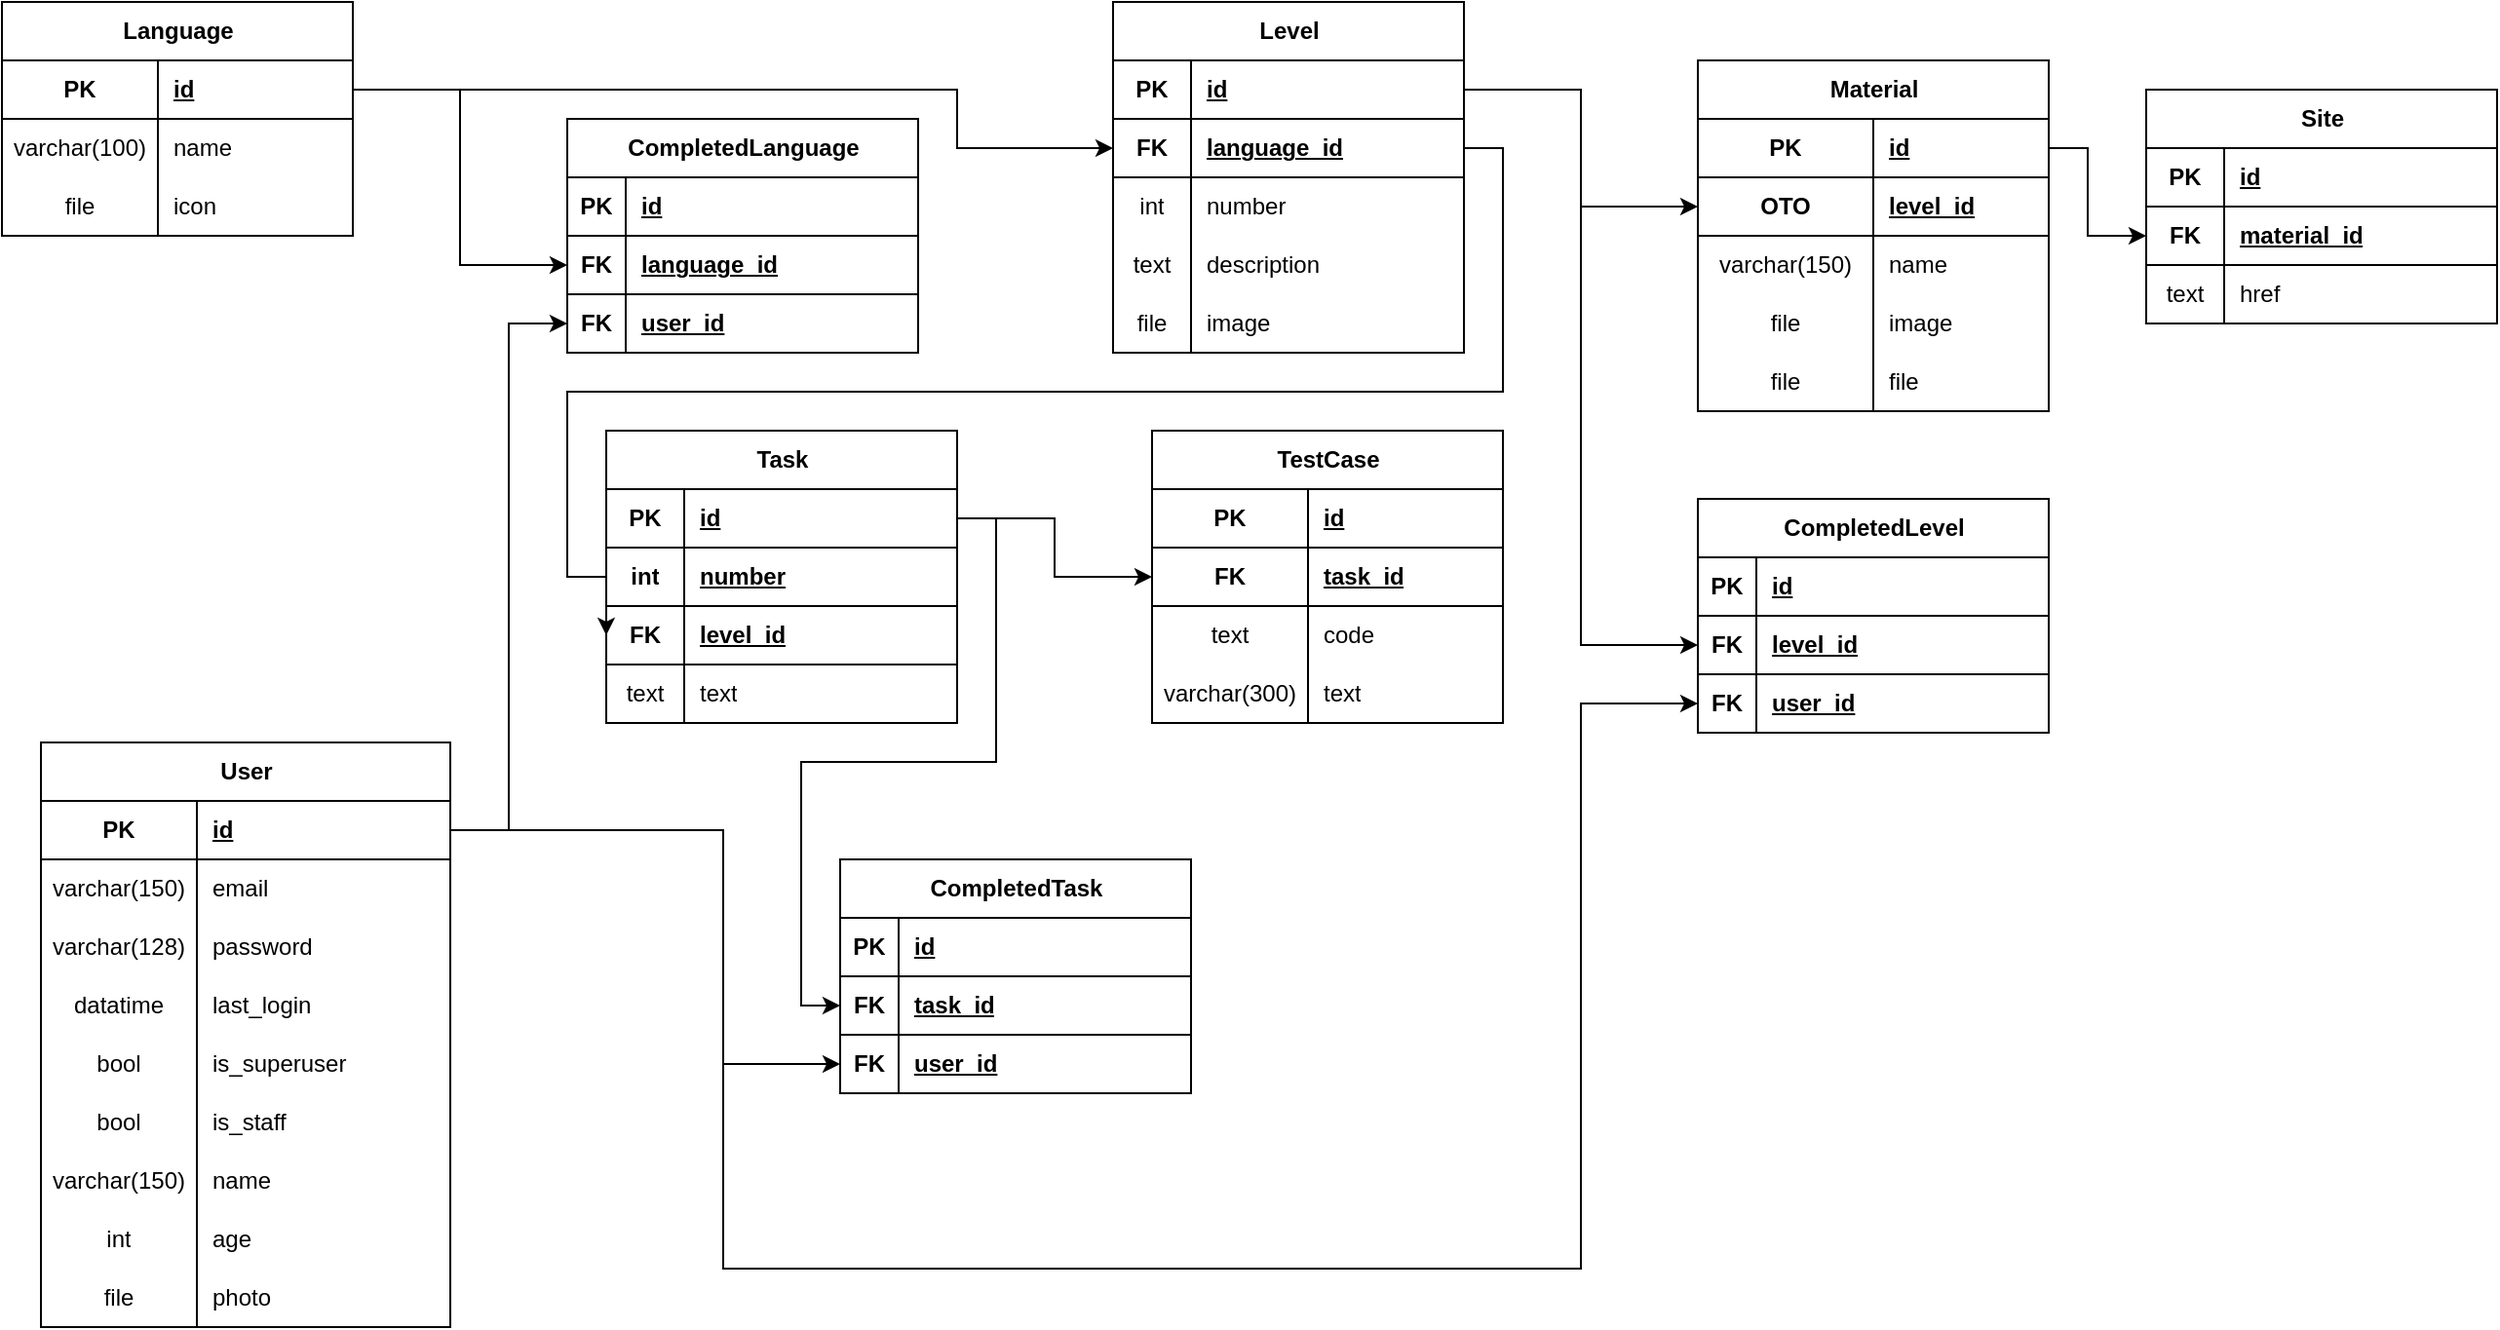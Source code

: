 <mxfile version="23.1.5" type="device">
  <diagram id="R2lEEEUBdFMjLlhIrx00" name="Page-1">
    <mxGraphModel dx="989" dy="577" grid="1" gridSize="10" guides="1" tooltips="1" connect="1" arrows="1" fold="1" page="1" pageScale="1" pageWidth="1400" pageHeight="850" math="0" shadow="0" extFonts="Permanent Marker^https://fonts.googleapis.com/css?family=Permanent+Marker">
      <root>
        <mxCell id="0" />
        <mxCell id="1" parent="0" />
        <mxCell id="qJaC2A-_Nqp2Lb7u_lou-1" value="User" style="shape=table;startSize=30;container=1;collapsible=1;childLayout=tableLayout;fixedRows=1;rowLines=0;fontStyle=1;align=center;resizeLast=1;html=1;" parent="1" vertex="1">
          <mxGeometry x="80" y="465" width="210" height="300" as="geometry" />
        </mxCell>
        <mxCell id="qJaC2A-_Nqp2Lb7u_lou-2" value="" style="shape=tableRow;horizontal=0;startSize=0;swimlaneHead=0;swimlaneBody=0;fillColor=none;collapsible=0;dropTarget=0;points=[[0,0.5],[1,0.5]];portConstraint=eastwest;top=0;left=0;right=0;bottom=1;" parent="qJaC2A-_Nqp2Lb7u_lou-1" vertex="1">
          <mxGeometry y="30" width="210" height="30" as="geometry" />
        </mxCell>
        <mxCell id="qJaC2A-_Nqp2Lb7u_lou-3" value="PK" style="shape=partialRectangle;connectable=0;fillColor=none;top=0;left=0;bottom=0;right=0;fontStyle=1;overflow=hidden;whiteSpace=wrap;html=1;" parent="qJaC2A-_Nqp2Lb7u_lou-2" vertex="1">
          <mxGeometry width="80" height="30" as="geometry">
            <mxRectangle width="80" height="30" as="alternateBounds" />
          </mxGeometry>
        </mxCell>
        <mxCell id="qJaC2A-_Nqp2Lb7u_lou-4" value="id" style="shape=partialRectangle;connectable=0;fillColor=none;top=0;left=0;bottom=0;right=0;align=left;spacingLeft=6;fontStyle=5;overflow=hidden;whiteSpace=wrap;html=1;" parent="qJaC2A-_Nqp2Lb7u_lou-2" vertex="1">
          <mxGeometry x="80" width="130" height="30" as="geometry">
            <mxRectangle width="130" height="30" as="alternateBounds" />
          </mxGeometry>
        </mxCell>
        <mxCell id="qJaC2A-_Nqp2Lb7u_lou-5" value="" style="shape=tableRow;horizontal=0;startSize=0;swimlaneHead=0;swimlaneBody=0;fillColor=none;collapsible=0;dropTarget=0;points=[[0,0.5],[1,0.5]];portConstraint=eastwest;top=0;left=0;right=0;bottom=0;" parent="qJaC2A-_Nqp2Lb7u_lou-1" vertex="1">
          <mxGeometry y="60" width="210" height="30" as="geometry" />
        </mxCell>
        <mxCell id="qJaC2A-_Nqp2Lb7u_lou-6" value="varchar(150)" style="shape=partialRectangle;connectable=0;fillColor=none;top=0;left=0;bottom=0;right=0;editable=1;overflow=hidden;whiteSpace=wrap;html=1;" parent="qJaC2A-_Nqp2Lb7u_lou-5" vertex="1">
          <mxGeometry width="80" height="30" as="geometry">
            <mxRectangle width="80" height="30" as="alternateBounds" />
          </mxGeometry>
        </mxCell>
        <mxCell id="qJaC2A-_Nqp2Lb7u_lou-7" value="email" style="shape=partialRectangle;connectable=0;fillColor=none;top=0;left=0;bottom=0;right=0;align=left;spacingLeft=6;overflow=hidden;whiteSpace=wrap;html=1;" parent="qJaC2A-_Nqp2Lb7u_lou-5" vertex="1">
          <mxGeometry x="80" width="130" height="30" as="geometry">
            <mxRectangle width="130" height="30" as="alternateBounds" />
          </mxGeometry>
        </mxCell>
        <mxCell id="qJaC2A-_Nqp2Lb7u_lou-8" value="" style="shape=tableRow;horizontal=0;startSize=0;swimlaneHead=0;swimlaneBody=0;fillColor=none;collapsible=0;dropTarget=0;points=[[0,0.5],[1,0.5]];portConstraint=eastwest;top=0;left=0;right=0;bottom=0;" parent="qJaC2A-_Nqp2Lb7u_lou-1" vertex="1">
          <mxGeometry y="90" width="210" height="30" as="geometry" />
        </mxCell>
        <mxCell id="qJaC2A-_Nqp2Lb7u_lou-9" value="varchar(128)" style="shape=partialRectangle;connectable=0;fillColor=none;top=0;left=0;bottom=0;right=0;editable=1;overflow=hidden;whiteSpace=wrap;html=1;" parent="qJaC2A-_Nqp2Lb7u_lou-8" vertex="1">
          <mxGeometry width="80" height="30" as="geometry">
            <mxRectangle width="80" height="30" as="alternateBounds" />
          </mxGeometry>
        </mxCell>
        <mxCell id="qJaC2A-_Nqp2Lb7u_lou-10" value="password" style="shape=partialRectangle;connectable=0;fillColor=none;top=0;left=0;bottom=0;right=0;align=left;spacingLeft=6;overflow=hidden;whiteSpace=wrap;html=1;" parent="qJaC2A-_Nqp2Lb7u_lou-8" vertex="1">
          <mxGeometry x="80" width="130" height="30" as="geometry">
            <mxRectangle width="130" height="30" as="alternateBounds" />
          </mxGeometry>
        </mxCell>
        <mxCell id="qJaC2A-_Nqp2Lb7u_lou-11" value="" style="shape=tableRow;horizontal=0;startSize=0;swimlaneHead=0;swimlaneBody=0;fillColor=none;collapsible=0;dropTarget=0;points=[[0,0.5],[1,0.5]];portConstraint=eastwest;top=0;left=0;right=0;bottom=0;" parent="qJaC2A-_Nqp2Lb7u_lou-1" vertex="1">
          <mxGeometry y="120" width="210" height="30" as="geometry" />
        </mxCell>
        <mxCell id="qJaC2A-_Nqp2Lb7u_lou-12" value="datatime" style="shape=partialRectangle;connectable=0;fillColor=none;top=0;left=0;bottom=0;right=0;editable=1;overflow=hidden;whiteSpace=wrap;html=1;" parent="qJaC2A-_Nqp2Lb7u_lou-11" vertex="1">
          <mxGeometry width="80" height="30" as="geometry">
            <mxRectangle width="80" height="30" as="alternateBounds" />
          </mxGeometry>
        </mxCell>
        <mxCell id="qJaC2A-_Nqp2Lb7u_lou-13" value="last_login" style="shape=partialRectangle;connectable=0;fillColor=none;top=0;left=0;bottom=0;right=0;align=left;spacingLeft=6;overflow=hidden;whiteSpace=wrap;html=1;" parent="qJaC2A-_Nqp2Lb7u_lou-11" vertex="1">
          <mxGeometry x="80" width="130" height="30" as="geometry">
            <mxRectangle width="130" height="30" as="alternateBounds" />
          </mxGeometry>
        </mxCell>
        <mxCell id="qJaC2A-_Nqp2Lb7u_lou-14" style="shape=tableRow;horizontal=0;startSize=0;swimlaneHead=0;swimlaneBody=0;fillColor=none;collapsible=0;dropTarget=0;points=[[0,0.5],[1,0.5]];portConstraint=eastwest;top=0;left=0;right=0;bottom=0;" parent="qJaC2A-_Nqp2Lb7u_lou-1" vertex="1">
          <mxGeometry y="150" width="210" height="30" as="geometry" />
        </mxCell>
        <mxCell id="qJaC2A-_Nqp2Lb7u_lou-15" value="bool" style="shape=partialRectangle;connectable=0;fillColor=none;top=0;left=0;bottom=0;right=0;editable=1;overflow=hidden;whiteSpace=wrap;html=1;" parent="qJaC2A-_Nqp2Lb7u_lou-14" vertex="1">
          <mxGeometry width="80" height="30" as="geometry">
            <mxRectangle width="80" height="30" as="alternateBounds" />
          </mxGeometry>
        </mxCell>
        <mxCell id="qJaC2A-_Nqp2Lb7u_lou-16" value="is_superuser" style="shape=partialRectangle;connectable=0;fillColor=none;top=0;left=0;bottom=0;right=0;align=left;spacingLeft=6;overflow=hidden;whiteSpace=wrap;html=1;" parent="qJaC2A-_Nqp2Lb7u_lou-14" vertex="1">
          <mxGeometry x="80" width="130" height="30" as="geometry">
            <mxRectangle width="130" height="30" as="alternateBounds" />
          </mxGeometry>
        </mxCell>
        <mxCell id="qJaC2A-_Nqp2Lb7u_lou-17" style="shape=tableRow;horizontal=0;startSize=0;swimlaneHead=0;swimlaneBody=0;fillColor=none;collapsible=0;dropTarget=0;points=[[0,0.5],[1,0.5]];portConstraint=eastwest;top=0;left=0;right=0;bottom=0;" parent="qJaC2A-_Nqp2Lb7u_lou-1" vertex="1">
          <mxGeometry y="180" width="210" height="30" as="geometry" />
        </mxCell>
        <mxCell id="qJaC2A-_Nqp2Lb7u_lou-18" value="bool" style="shape=partialRectangle;connectable=0;fillColor=none;top=0;left=0;bottom=0;right=0;editable=1;overflow=hidden;whiteSpace=wrap;html=1;" parent="qJaC2A-_Nqp2Lb7u_lou-17" vertex="1">
          <mxGeometry width="80" height="30" as="geometry">
            <mxRectangle width="80" height="30" as="alternateBounds" />
          </mxGeometry>
        </mxCell>
        <mxCell id="qJaC2A-_Nqp2Lb7u_lou-19" value="is_staff" style="shape=partialRectangle;connectable=0;fillColor=none;top=0;left=0;bottom=0;right=0;align=left;spacingLeft=6;overflow=hidden;whiteSpace=wrap;html=1;" parent="qJaC2A-_Nqp2Lb7u_lou-17" vertex="1">
          <mxGeometry x="80" width="130" height="30" as="geometry">
            <mxRectangle width="130" height="30" as="alternateBounds" />
          </mxGeometry>
        </mxCell>
        <mxCell id="qJaC2A-_Nqp2Lb7u_lou-20" style="shape=tableRow;horizontal=0;startSize=0;swimlaneHead=0;swimlaneBody=0;fillColor=none;collapsible=0;dropTarget=0;points=[[0,0.5],[1,0.5]];portConstraint=eastwest;top=0;left=0;right=0;bottom=0;" parent="qJaC2A-_Nqp2Lb7u_lou-1" vertex="1">
          <mxGeometry y="210" width="210" height="30" as="geometry" />
        </mxCell>
        <mxCell id="qJaC2A-_Nqp2Lb7u_lou-21" value="varchar(150)" style="shape=partialRectangle;connectable=0;fillColor=none;top=0;left=0;bottom=0;right=0;editable=1;overflow=hidden;whiteSpace=wrap;html=1;" parent="qJaC2A-_Nqp2Lb7u_lou-20" vertex="1">
          <mxGeometry width="80" height="30" as="geometry">
            <mxRectangle width="80" height="30" as="alternateBounds" />
          </mxGeometry>
        </mxCell>
        <mxCell id="qJaC2A-_Nqp2Lb7u_lou-22" value="name" style="shape=partialRectangle;connectable=0;fillColor=none;top=0;left=0;bottom=0;right=0;align=left;spacingLeft=6;overflow=hidden;whiteSpace=wrap;html=1;" parent="qJaC2A-_Nqp2Lb7u_lou-20" vertex="1">
          <mxGeometry x="80" width="130" height="30" as="geometry">
            <mxRectangle width="130" height="30" as="alternateBounds" />
          </mxGeometry>
        </mxCell>
        <mxCell id="qJaC2A-_Nqp2Lb7u_lou-23" style="shape=tableRow;horizontal=0;startSize=0;swimlaneHead=0;swimlaneBody=0;fillColor=none;collapsible=0;dropTarget=0;points=[[0,0.5],[1,0.5]];portConstraint=eastwest;top=0;left=0;right=0;bottom=0;" parent="qJaC2A-_Nqp2Lb7u_lou-1" vertex="1">
          <mxGeometry y="240" width="210" height="30" as="geometry" />
        </mxCell>
        <mxCell id="qJaC2A-_Nqp2Lb7u_lou-24" value="int" style="shape=partialRectangle;connectable=0;fillColor=none;top=0;left=0;bottom=0;right=0;editable=1;overflow=hidden;whiteSpace=wrap;html=1;" parent="qJaC2A-_Nqp2Lb7u_lou-23" vertex="1">
          <mxGeometry width="80" height="30" as="geometry">
            <mxRectangle width="80" height="30" as="alternateBounds" />
          </mxGeometry>
        </mxCell>
        <mxCell id="qJaC2A-_Nqp2Lb7u_lou-25" value="age" style="shape=partialRectangle;connectable=0;fillColor=none;top=0;left=0;bottom=0;right=0;align=left;spacingLeft=6;overflow=hidden;whiteSpace=wrap;html=1;" parent="qJaC2A-_Nqp2Lb7u_lou-23" vertex="1">
          <mxGeometry x="80" width="130" height="30" as="geometry">
            <mxRectangle width="130" height="30" as="alternateBounds" />
          </mxGeometry>
        </mxCell>
        <mxCell id="qJaC2A-_Nqp2Lb7u_lou-26" style="shape=tableRow;horizontal=0;startSize=0;swimlaneHead=0;swimlaneBody=0;fillColor=none;collapsible=0;dropTarget=0;points=[[0,0.5],[1,0.5]];portConstraint=eastwest;top=0;left=0;right=0;bottom=0;" parent="qJaC2A-_Nqp2Lb7u_lou-1" vertex="1">
          <mxGeometry y="270" width="210" height="30" as="geometry" />
        </mxCell>
        <mxCell id="qJaC2A-_Nqp2Lb7u_lou-27" value="file" style="shape=partialRectangle;connectable=0;fillColor=none;top=0;left=0;bottom=0;right=0;editable=1;overflow=hidden;whiteSpace=wrap;html=1;" parent="qJaC2A-_Nqp2Lb7u_lou-26" vertex="1">
          <mxGeometry width="80" height="30" as="geometry">
            <mxRectangle width="80" height="30" as="alternateBounds" />
          </mxGeometry>
        </mxCell>
        <mxCell id="qJaC2A-_Nqp2Lb7u_lou-28" value="photo" style="shape=partialRectangle;connectable=0;fillColor=none;top=0;left=0;bottom=0;right=0;align=left;spacingLeft=6;overflow=hidden;whiteSpace=wrap;html=1;" parent="qJaC2A-_Nqp2Lb7u_lou-26" vertex="1">
          <mxGeometry x="80" width="130" height="30" as="geometry">
            <mxRectangle width="130" height="30" as="alternateBounds" />
          </mxGeometry>
        </mxCell>
        <mxCell id="qJaC2A-_Nqp2Lb7u_lou-29" value="Language" style="shape=table;startSize=30;container=1;collapsible=1;childLayout=tableLayout;fixedRows=1;rowLines=0;fontStyle=1;align=center;resizeLast=1;html=1;" parent="1" vertex="1">
          <mxGeometry x="60" y="85" width="180" height="120" as="geometry" />
        </mxCell>
        <mxCell id="qJaC2A-_Nqp2Lb7u_lou-30" value="" style="shape=tableRow;horizontal=0;startSize=0;swimlaneHead=0;swimlaneBody=0;fillColor=none;collapsible=0;dropTarget=0;points=[[0,0.5],[1,0.5]];portConstraint=eastwest;top=0;left=0;right=0;bottom=1;" parent="qJaC2A-_Nqp2Lb7u_lou-29" vertex="1">
          <mxGeometry y="30" width="180" height="30" as="geometry" />
        </mxCell>
        <mxCell id="qJaC2A-_Nqp2Lb7u_lou-31" value="PK" style="shape=partialRectangle;connectable=0;fillColor=none;top=0;left=0;bottom=0;right=0;fontStyle=1;overflow=hidden;whiteSpace=wrap;html=1;" parent="qJaC2A-_Nqp2Lb7u_lou-30" vertex="1">
          <mxGeometry width="80" height="30" as="geometry">
            <mxRectangle width="80" height="30" as="alternateBounds" />
          </mxGeometry>
        </mxCell>
        <mxCell id="qJaC2A-_Nqp2Lb7u_lou-32" value="id" style="shape=partialRectangle;connectable=0;fillColor=none;top=0;left=0;bottom=0;right=0;align=left;spacingLeft=6;fontStyle=5;overflow=hidden;whiteSpace=wrap;html=1;" parent="qJaC2A-_Nqp2Lb7u_lou-30" vertex="1">
          <mxGeometry x="80" width="100" height="30" as="geometry">
            <mxRectangle width="100" height="30" as="alternateBounds" />
          </mxGeometry>
        </mxCell>
        <mxCell id="qJaC2A-_Nqp2Lb7u_lou-33" value="" style="shape=tableRow;horizontal=0;startSize=0;swimlaneHead=0;swimlaneBody=0;fillColor=none;collapsible=0;dropTarget=0;points=[[0,0.5],[1,0.5]];portConstraint=eastwest;top=0;left=0;right=0;bottom=0;" parent="qJaC2A-_Nqp2Lb7u_lou-29" vertex="1">
          <mxGeometry y="60" width="180" height="30" as="geometry" />
        </mxCell>
        <mxCell id="qJaC2A-_Nqp2Lb7u_lou-34" value="varchar(100)" style="shape=partialRectangle;connectable=0;fillColor=none;top=0;left=0;bottom=0;right=0;editable=1;overflow=hidden;whiteSpace=wrap;html=1;" parent="qJaC2A-_Nqp2Lb7u_lou-33" vertex="1">
          <mxGeometry width="80" height="30" as="geometry">
            <mxRectangle width="80" height="30" as="alternateBounds" />
          </mxGeometry>
        </mxCell>
        <mxCell id="qJaC2A-_Nqp2Lb7u_lou-35" value="name" style="shape=partialRectangle;connectable=0;fillColor=none;top=0;left=0;bottom=0;right=0;align=left;spacingLeft=6;overflow=hidden;whiteSpace=wrap;html=1;" parent="qJaC2A-_Nqp2Lb7u_lou-33" vertex="1">
          <mxGeometry x="80" width="100" height="30" as="geometry">
            <mxRectangle width="100" height="30" as="alternateBounds" />
          </mxGeometry>
        </mxCell>
        <mxCell id="qJaC2A-_Nqp2Lb7u_lou-36" value="" style="shape=tableRow;horizontal=0;startSize=0;swimlaneHead=0;swimlaneBody=0;fillColor=none;collapsible=0;dropTarget=0;points=[[0,0.5],[1,0.5]];portConstraint=eastwest;top=0;left=0;right=0;bottom=0;" parent="qJaC2A-_Nqp2Lb7u_lou-29" vertex="1">
          <mxGeometry y="90" width="180" height="30" as="geometry" />
        </mxCell>
        <mxCell id="qJaC2A-_Nqp2Lb7u_lou-37" value="file" style="shape=partialRectangle;connectable=0;fillColor=none;top=0;left=0;bottom=0;right=0;editable=1;overflow=hidden;whiteSpace=wrap;html=1;" parent="qJaC2A-_Nqp2Lb7u_lou-36" vertex="1">
          <mxGeometry width="80" height="30" as="geometry">
            <mxRectangle width="80" height="30" as="alternateBounds" />
          </mxGeometry>
        </mxCell>
        <mxCell id="qJaC2A-_Nqp2Lb7u_lou-38" value="icon" style="shape=partialRectangle;connectable=0;fillColor=none;top=0;left=0;bottom=0;right=0;align=left;spacingLeft=6;overflow=hidden;whiteSpace=wrap;html=1;" parent="qJaC2A-_Nqp2Lb7u_lou-36" vertex="1">
          <mxGeometry x="80" width="100" height="30" as="geometry">
            <mxRectangle width="100" height="30" as="alternateBounds" />
          </mxGeometry>
        </mxCell>
        <mxCell id="qJaC2A-_Nqp2Lb7u_lou-42" value="Level" style="shape=table;startSize=30;container=1;collapsible=1;childLayout=tableLayout;fixedRows=1;rowLines=0;fontStyle=1;align=center;resizeLast=1;html=1;" parent="1" vertex="1">
          <mxGeometry x="630" y="85" width="180" height="180" as="geometry" />
        </mxCell>
        <mxCell id="qJaC2A-_Nqp2Lb7u_lou-43" value="" style="shape=tableRow;horizontal=0;startSize=0;swimlaneHead=0;swimlaneBody=0;fillColor=none;collapsible=0;dropTarget=0;points=[[0,0.5],[1,0.5]];portConstraint=eastwest;top=0;left=0;right=0;bottom=1;" parent="qJaC2A-_Nqp2Lb7u_lou-42" vertex="1">
          <mxGeometry y="30" width="180" height="30" as="geometry" />
        </mxCell>
        <mxCell id="qJaC2A-_Nqp2Lb7u_lou-44" value="PK" style="shape=partialRectangle;connectable=0;fillColor=none;top=0;left=0;bottom=0;right=0;fontStyle=1;overflow=hidden;whiteSpace=wrap;html=1;" parent="qJaC2A-_Nqp2Lb7u_lou-43" vertex="1">
          <mxGeometry width="40.0" height="30" as="geometry">
            <mxRectangle width="40.0" height="30" as="alternateBounds" />
          </mxGeometry>
        </mxCell>
        <mxCell id="qJaC2A-_Nqp2Lb7u_lou-45" value="id" style="shape=partialRectangle;connectable=0;fillColor=none;top=0;left=0;bottom=0;right=0;align=left;spacingLeft=6;fontStyle=5;overflow=hidden;whiteSpace=wrap;html=1;" parent="qJaC2A-_Nqp2Lb7u_lou-43" vertex="1">
          <mxGeometry x="40.0" width="140.0" height="30" as="geometry">
            <mxRectangle width="140.0" height="30" as="alternateBounds" />
          </mxGeometry>
        </mxCell>
        <mxCell id="qJaC2A-_Nqp2Lb7u_lou-55" style="shape=tableRow;horizontal=0;startSize=0;swimlaneHead=0;swimlaneBody=0;fillColor=none;collapsible=0;dropTarget=0;points=[[0,0.5],[1,0.5]];portConstraint=eastwest;top=0;left=0;right=0;bottom=1;" parent="qJaC2A-_Nqp2Lb7u_lou-42" vertex="1">
          <mxGeometry y="60" width="180" height="30" as="geometry" />
        </mxCell>
        <mxCell id="qJaC2A-_Nqp2Lb7u_lou-56" value="FK" style="shape=partialRectangle;connectable=0;fillColor=none;top=0;left=0;bottom=0;right=0;fontStyle=1;overflow=hidden;whiteSpace=wrap;html=1;" parent="qJaC2A-_Nqp2Lb7u_lou-55" vertex="1">
          <mxGeometry width="40.0" height="30" as="geometry">
            <mxRectangle width="40.0" height="30" as="alternateBounds" />
          </mxGeometry>
        </mxCell>
        <mxCell id="qJaC2A-_Nqp2Lb7u_lou-57" value="language_id" style="shape=partialRectangle;connectable=0;fillColor=none;top=0;left=0;bottom=0;right=0;align=left;spacingLeft=6;fontStyle=5;overflow=hidden;whiteSpace=wrap;html=1;" parent="qJaC2A-_Nqp2Lb7u_lou-55" vertex="1">
          <mxGeometry x="40.0" width="140.0" height="30" as="geometry">
            <mxRectangle width="140.0" height="30" as="alternateBounds" />
          </mxGeometry>
        </mxCell>
        <mxCell id="qJaC2A-_Nqp2Lb7u_lou-46" value="" style="shape=tableRow;horizontal=0;startSize=0;swimlaneHead=0;swimlaneBody=0;fillColor=none;collapsible=0;dropTarget=0;points=[[0,0.5],[1,0.5]];portConstraint=eastwest;top=0;left=0;right=0;bottom=0;" parent="qJaC2A-_Nqp2Lb7u_lou-42" vertex="1">
          <mxGeometry y="90" width="180" height="30" as="geometry" />
        </mxCell>
        <mxCell id="qJaC2A-_Nqp2Lb7u_lou-47" value="int" style="shape=partialRectangle;connectable=0;fillColor=none;top=0;left=0;bottom=0;right=0;editable=1;overflow=hidden;whiteSpace=wrap;html=1;" parent="qJaC2A-_Nqp2Lb7u_lou-46" vertex="1">
          <mxGeometry width="40.0" height="30" as="geometry">
            <mxRectangle width="40.0" height="30" as="alternateBounds" />
          </mxGeometry>
        </mxCell>
        <mxCell id="qJaC2A-_Nqp2Lb7u_lou-48" value="number" style="shape=partialRectangle;connectable=0;fillColor=none;top=0;left=0;bottom=0;right=0;align=left;spacingLeft=6;overflow=hidden;whiteSpace=wrap;html=1;" parent="qJaC2A-_Nqp2Lb7u_lou-46" vertex="1">
          <mxGeometry x="40.0" width="140.0" height="30" as="geometry">
            <mxRectangle width="140.0" height="30" as="alternateBounds" />
          </mxGeometry>
        </mxCell>
        <mxCell id="qJaC2A-_Nqp2Lb7u_lou-49" value="" style="shape=tableRow;horizontal=0;startSize=0;swimlaneHead=0;swimlaneBody=0;fillColor=none;collapsible=0;dropTarget=0;points=[[0,0.5],[1,0.5]];portConstraint=eastwest;top=0;left=0;right=0;bottom=0;" parent="qJaC2A-_Nqp2Lb7u_lou-42" vertex="1">
          <mxGeometry y="120" width="180" height="30" as="geometry" />
        </mxCell>
        <mxCell id="qJaC2A-_Nqp2Lb7u_lou-50" value="text" style="shape=partialRectangle;connectable=0;fillColor=none;top=0;left=0;bottom=0;right=0;editable=1;overflow=hidden;whiteSpace=wrap;html=1;" parent="qJaC2A-_Nqp2Lb7u_lou-49" vertex="1">
          <mxGeometry width="40.0" height="30" as="geometry">
            <mxRectangle width="40.0" height="30" as="alternateBounds" />
          </mxGeometry>
        </mxCell>
        <mxCell id="qJaC2A-_Nqp2Lb7u_lou-51" value="description" style="shape=partialRectangle;connectable=0;fillColor=none;top=0;left=0;bottom=0;right=0;align=left;spacingLeft=6;overflow=hidden;whiteSpace=wrap;html=1;" parent="qJaC2A-_Nqp2Lb7u_lou-49" vertex="1">
          <mxGeometry x="40.0" width="140.0" height="30" as="geometry">
            <mxRectangle width="140.0" height="30" as="alternateBounds" />
          </mxGeometry>
        </mxCell>
        <mxCell id="qJaC2A-_Nqp2Lb7u_lou-195" style="shape=tableRow;horizontal=0;startSize=0;swimlaneHead=0;swimlaneBody=0;fillColor=none;collapsible=0;dropTarget=0;points=[[0,0.5],[1,0.5]];portConstraint=eastwest;top=0;left=0;right=0;bottom=0;" parent="qJaC2A-_Nqp2Lb7u_lou-42" vertex="1">
          <mxGeometry y="150" width="180" height="30" as="geometry" />
        </mxCell>
        <mxCell id="qJaC2A-_Nqp2Lb7u_lou-196" value="file" style="shape=partialRectangle;connectable=0;fillColor=none;top=0;left=0;bottom=0;right=0;editable=1;overflow=hidden;whiteSpace=wrap;html=1;" parent="qJaC2A-_Nqp2Lb7u_lou-195" vertex="1">
          <mxGeometry width="40.0" height="30" as="geometry">
            <mxRectangle width="40.0" height="30" as="alternateBounds" />
          </mxGeometry>
        </mxCell>
        <mxCell id="qJaC2A-_Nqp2Lb7u_lou-197" value="image" style="shape=partialRectangle;connectable=0;fillColor=none;top=0;left=0;bottom=0;right=0;align=left;spacingLeft=6;overflow=hidden;whiteSpace=wrap;html=1;" parent="qJaC2A-_Nqp2Lb7u_lou-195" vertex="1">
          <mxGeometry x="40.0" width="140.0" height="30" as="geometry">
            <mxRectangle width="140.0" height="30" as="alternateBounds" />
          </mxGeometry>
        </mxCell>
        <mxCell id="qJaC2A-_Nqp2Lb7u_lou-58" style="edgeStyle=orthogonalEdgeStyle;rounded=0;orthogonalLoop=1;jettySize=auto;html=1;exitX=1;exitY=0.5;exitDx=0;exitDy=0;entryX=0;entryY=0.5;entryDx=0;entryDy=0;" parent="1" source="qJaC2A-_Nqp2Lb7u_lou-30" target="qJaC2A-_Nqp2Lb7u_lou-55" edge="1">
          <mxGeometry relative="1" as="geometry">
            <Array as="points">
              <mxPoint x="550" y="130" />
              <mxPoint x="550" y="160" />
            </Array>
          </mxGeometry>
        </mxCell>
        <mxCell id="qJaC2A-_Nqp2Lb7u_lou-59" value="Task" style="shape=table;startSize=30;container=1;collapsible=1;childLayout=tableLayout;fixedRows=1;rowLines=0;fontStyle=1;align=center;resizeLast=1;html=1;" parent="1" vertex="1">
          <mxGeometry x="370" y="305" width="180" height="150" as="geometry" />
        </mxCell>
        <mxCell id="qJaC2A-_Nqp2Lb7u_lou-60" value="" style="shape=tableRow;horizontal=0;startSize=0;swimlaneHead=0;swimlaneBody=0;fillColor=none;collapsible=0;dropTarget=0;points=[[0,0.5],[1,0.5]];portConstraint=eastwest;top=0;left=0;right=0;bottom=1;" parent="qJaC2A-_Nqp2Lb7u_lou-59" vertex="1">
          <mxGeometry y="30" width="180" height="30" as="geometry" />
        </mxCell>
        <mxCell id="qJaC2A-_Nqp2Lb7u_lou-61" value="PK" style="shape=partialRectangle;connectable=0;fillColor=none;top=0;left=0;bottom=0;right=0;fontStyle=1;overflow=hidden;whiteSpace=wrap;html=1;" parent="qJaC2A-_Nqp2Lb7u_lou-60" vertex="1">
          <mxGeometry width="40" height="30" as="geometry">
            <mxRectangle width="40" height="30" as="alternateBounds" />
          </mxGeometry>
        </mxCell>
        <mxCell id="qJaC2A-_Nqp2Lb7u_lou-62" value="id" style="shape=partialRectangle;connectable=0;fillColor=none;top=0;left=0;bottom=0;right=0;align=left;spacingLeft=6;fontStyle=5;overflow=hidden;whiteSpace=wrap;html=1;" parent="qJaC2A-_Nqp2Lb7u_lou-60" vertex="1">
          <mxGeometry x="40" width="140" height="30" as="geometry">
            <mxRectangle width="140" height="30" as="alternateBounds" />
          </mxGeometry>
        </mxCell>
        <mxCell id="7C6Mxu6oeR_zoj2L0-53-1" style="shape=tableRow;horizontal=0;startSize=0;swimlaneHead=0;swimlaneBody=0;fillColor=none;collapsible=0;dropTarget=0;points=[[0,0.5],[1,0.5]];portConstraint=eastwest;top=0;left=0;right=0;bottom=1;" vertex="1" parent="qJaC2A-_Nqp2Lb7u_lou-59">
          <mxGeometry y="60" width="180" height="30" as="geometry" />
        </mxCell>
        <mxCell id="7C6Mxu6oeR_zoj2L0-53-2" value="int" style="shape=partialRectangle;connectable=0;fillColor=none;top=0;left=0;bottom=0;right=0;fontStyle=1;overflow=hidden;whiteSpace=wrap;html=1;" vertex="1" parent="7C6Mxu6oeR_zoj2L0-53-1">
          <mxGeometry width="40" height="30" as="geometry">
            <mxRectangle width="40" height="30" as="alternateBounds" />
          </mxGeometry>
        </mxCell>
        <mxCell id="7C6Mxu6oeR_zoj2L0-53-3" value="number" style="shape=partialRectangle;connectable=0;fillColor=none;top=0;left=0;bottom=0;right=0;align=left;spacingLeft=6;fontStyle=5;overflow=hidden;whiteSpace=wrap;html=1;" vertex="1" parent="7C6Mxu6oeR_zoj2L0-53-1">
          <mxGeometry x="40" width="140" height="30" as="geometry">
            <mxRectangle width="140" height="30" as="alternateBounds" />
          </mxGeometry>
        </mxCell>
        <mxCell id="qJaC2A-_Nqp2Lb7u_lou-72" style="shape=tableRow;horizontal=0;startSize=0;swimlaneHead=0;swimlaneBody=0;fillColor=none;collapsible=0;dropTarget=0;points=[[0,0.5],[1,0.5]];portConstraint=eastwest;top=0;left=0;right=0;bottom=1;" parent="qJaC2A-_Nqp2Lb7u_lou-59" vertex="1">
          <mxGeometry y="90" width="180" height="30" as="geometry" />
        </mxCell>
        <mxCell id="qJaC2A-_Nqp2Lb7u_lou-73" value="FK" style="shape=partialRectangle;connectable=0;fillColor=none;top=0;left=0;bottom=0;right=0;fontStyle=1;overflow=hidden;whiteSpace=wrap;html=1;" parent="qJaC2A-_Nqp2Lb7u_lou-72" vertex="1">
          <mxGeometry width="40" height="30" as="geometry">
            <mxRectangle width="40" height="30" as="alternateBounds" />
          </mxGeometry>
        </mxCell>
        <mxCell id="qJaC2A-_Nqp2Lb7u_lou-74" value="level_id" style="shape=partialRectangle;connectable=0;fillColor=none;top=0;left=0;bottom=0;right=0;align=left;spacingLeft=6;fontStyle=5;overflow=hidden;whiteSpace=wrap;html=1;" parent="qJaC2A-_Nqp2Lb7u_lou-72" vertex="1">
          <mxGeometry x="40" width="140" height="30" as="geometry">
            <mxRectangle width="140" height="30" as="alternateBounds" />
          </mxGeometry>
        </mxCell>
        <mxCell id="qJaC2A-_Nqp2Lb7u_lou-63" value="" style="shape=tableRow;horizontal=0;startSize=0;swimlaneHead=0;swimlaneBody=0;fillColor=none;collapsible=0;dropTarget=0;points=[[0,0.5],[1,0.5]];portConstraint=eastwest;top=0;left=0;right=0;bottom=0;" parent="qJaC2A-_Nqp2Lb7u_lou-59" vertex="1">
          <mxGeometry y="120" width="180" height="30" as="geometry" />
        </mxCell>
        <mxCell id="qJaC2A-_Nqp2Lb7u_lou-64" value="text" style="shape=partialRectangle;connectable=0;fillColor=none;top=0;left=0;bottom=0;right=0;editable=1;overflow=hidden;whiteSpace=wrap;html=1;" parent="qJaC2A-_Nqp2Lb7u_lou-63" vertex="1">
          <mxGeometry width="40" height="30" as="geometry">
            <mxRectangle width="40" height="30" as="alternateBounds" />
          </mxGeometry>
        </mxCell>
        <mxCell id="qJaC2A-_Nqp2Lb7u_lou-65" value="text" style="shape=partialRectangle;connectable=0;fillColor=none;top=0;left=0;bottom=0;right=0;align=left;spacingLeft=6;overflow=hidden;whiteSpace=wrap;html=1;" parent="qJaC2A-_Nqp2Lb7u_lou-63" vertex="1">
          <mxGeometry x="40" width="140" height="30" as="geometry">
            <mxRectangle width="140" height="30" as="alternateBounds" />
          </mxGeometry>
        </mxCell>
        <mxCell id="qJaC2A-_Nqp2Lb7u_lou-75" style="edgeStyle=orthogonalEdgeStyle;rounded=0;orthogonalLoop=1;jettySize=auto;html=1;exitX=1;exitY=0.5;exitDx=0;exitDy=0;entryX=0;entryY=0.5;entryDx=0;entryDy=0;" parent="1" source="qJaC2A-_Nqp2Lb7u_lou-43" target="qJaC2A-_Nqp2Lb7u_lou-72" edge="1">
          <mxGeometry relative="1" as="geometry">
            <Array as="points">
              <mxPoint x="830" y="160" />
              <mxPoint x="830" y="285" />
              <mxPoint x="350" y="285" />
              <mxPoint x="350" y="380" />
            </Array>
          </mxGeometry>
        </mxCell>
        <mxCell id="qJaC2A-_Nqp2Lb7u_lou-76" value="TestCase" style="shape=table;startSize=30;container=1;collapsible=1;childLayout=tableLayout;fixedRows=1;rowLines=0;fontStyle=1;align=center;resizeLast=1;html=1;" parent="1" vertex="1">
          <mxGeometry x="650" y="305" width="180" height="150" as="geometry" />
        </mxCell>
        <mxCell id="qJaC2A-_Nqp2Lb7u_lou-77" value="" style="shape=tableRow;horizontal=0;startSize=0;swimlaneHead=0;swimlaneBody=0;fillColor=none;collapsible=0;dropTarget=0;points=[[0,0.5],[1,0.5]];portConstraint=eastwest;top=0;left=0;right=0;bottom=1;" parent="qJaC2A-_Nqp2Lb7u_lou-76" vertex="1">
          <mxGeometry y="30" width="180" height="30" as="geometry" />
        </mxCell>
        <mxCell id="qJaC2A-_Nqp2Lb7u_lou-78" value="PK" style="shape=partialRectangle;connectable=0;fillColor=none;top=0;left=0;bottom=0;right=0;fontStyle=1;overflow=hidden;whiteSpace=wrap;html=1;" parent="qJaC2A-_Nqp2Lb7u_lou-77" vertex="1">
          <mxGeometry width="80.0" height="30" as="geometry">
            <mxRectangle width="80.0" height="30" as="alternateBounds" />
          </mxGeometry>
        </mxCell>
        <mxCell id="qJaC2A-_Nqp2Lb7u_lou-79" value="id" style="shape=partialRectangle;connectable=0;fillColor=none;top=0;left=0;bottom=0;right=0;align=left;spacingLeft=6;fontStyle=5;overflow=hidden;whiteSpace=wrap;html=1;" parent="qJaC2A-_Nqp2Lb7u_lou-77" vertex="1">
          <mxGeometry x="80.0" width="100.0" height="30" as="geometry">
            <mxRectangle width="100.0" height="30" as="alternateBounds" />
          </mxGeometry>
        </mxCell>
        <mxCell id="qJaC2A-_Nqp2Lb7u_lou-92" style="shape=tableRow;horizontal=0;startSize=0;swimlaneHead=0;swimlaneBody=0;fillColor=none;collapsible=0;dropTarget=0;points=[[0,0.5],[1,0.5]];portConstraint=eastwest;top=0;left=0;right=0;bottom=1;" parent="qJaC2A-_Nqp2Lb7u_lou-76" vertex="1">
          <mxGeometry y="60" width="180" height="30" as="geometry" />
        </mxCell>
        <mxCell id="qJaC2A-_Nqp2Lb7u_lou-93" value="FK" style="shape=partialRectangle;connectable=0;fillColor=none;top=0;left=0;bottom=0;right=0;fontStyle=1;overflow=hidden;whiteSpace=wrap;html=1;" parent="qJaC2A-_Nqp2Lb7u_lou-92" vertex="1">
          <mxGeometry width="80.0" height="30" as="geometry">
            <mxRectangle width="80.0" height="30" as="alternateBounds" />
          </mxGeometry>
        </mxCell>
        <mxCell id="qJaC2A-_Nqp2Lb7u_lou-94" value="task_id" style="shape=partialRectangle;connectable=0;fillColor=none;top=0;left=0;bottom=0;right=0;align=left;spacingLeft=6;fontStyle=5;overflow=hidden;whiteSpace=wrap;html=1;" parent="qJaC2A-_Nqp2Lb7u_lou-92" vertex="1">
          <mxGeometry x="80.0" width="100.0" height="30" as="geometry">
            <mxRectangle width="100.0" height="30" as="alternateBounds" />
          </mxGeometry>
        </mxCell>
        <mxCell id="qJaC2A-_Nqp2Lb7u_lou-80" value="" style="shape=tableRow;horizontal=0;startSize=0;swimlaneHead=0;swimlaneBody=0;fillColor=none;collapsible=0;dropTarget=0;points=[[0,0.5],[1,0.5]];portConstraint=eastwest;top=0;left=0;right=0;bottom=0;" parent="qJaC2A-_Nqp2Lb7u_lou-76" vertex="1">
          <mxGeometry y="90" width="180" height="30" as="geometry" />
        </mxCell>
        <mxCell id="qJaC2A-_Nqp2Lb7u_lou-81" value="text" style="shape=partialRectangle;connectable=0;fillColor=none;top=0;left=0;bottom=0;right=0;editable=1;overflow=hidden;whiteSpace=wrap;html=1;" parent="qJaC2A-_Nqp2Lb7u_lou-80" vertex="1">
          <mxGeometry width="80.0" height="30" as="geometry">
            <mxRectangle width="80.0" height="30" as="alternateBounds" />
          </mxGeometry>
        </mxCell>
        <mxCell id="qJaC2A-_Nqp2Lb7u_lou-82" value="code" style="shape=partialRectangle;connectable=0;fillColor=none;top=0;left=0;bottom=0;right=0;align=left;spacingLeft=6;overflow=hidden;whiteSpace=wrap;html=1;" parent="qJaC2A-_Nqp2Lb7u_lou-80" vertex="1">
          <mxGeometry x="80.0" width="100.0" height="30" as="geometry">
            <mxRectangle width="100.0" height="30" as="alternateBounds" />
          </mxGeometry>
        </mxCell>
        <mxCell id="qJaC2A-_Nqp2Lb7u_lou-83" value="" style="shape=tableRow;horizontal=0;startSize=0;swimlaneHead=0;swimlaneBody=0;fillColor=none;collapsible=0;dropTarget=0;points=[[0,0.5],[1,0.5]];portConstraint=eastwest;top=0;left=0;right=0;bottom=0;" parent="qJaC2A-_Nqp2Lb7u_lou-76" vertex="1">
          <mxGeometry y="120" width="180" height="30" as="geometry" />
        </mxCell>
        <mxCell id="qJaC2A-_Nqp2Lb7u_lou-84" value="varchar(300)" style="shape=partialRectangle;connectable=0;fillColor=none;top=0;left=0;bottom=0;right=0;editable=1;overflow=hidden;whiteSpace=wrap;html=1;" parent="qJaC2A-_Nqp2Lb7u_lou-83" vertex="1">
          <mxGeometry width="80.0" height="30" as="geometry">
            <mxRectangle width="80.0" height="30" as="alternateBounds" />
          </mxGeometry>
        </mxCell>
        <mxCell id="qJaC2A-_Nqp2Lb7u_lou-85" value="text" style="shape=partialRectangle;connectable=0;fillColor=none;top=0;left=0;bottom=0;right=0;align=left;spacingLeft=6;overflow=hidden;whiteSpace=wrap;html=1;" parent="qJaC2A-_Nqp2Lb7u_lou-83" vertex="1">
          <mxGeometry x="80.0" width="100.0" height="30" as="geometry">
            <mxRectangle width="100.0" height="30" as="alternateBounds" />
          </mxGeometry>
        </mxCell>
        <mxCell id="qJaC2A-_Nqp2Lb7u_lou-95" style="edgeStyle=orthogonalEdgeStyle;rounded=0;orthogonalLoop=1;jettySize=auto;html=1;exitX=1;exitY=0.5;exitDx=0;exitDy=0;entryX=0;entryY=0.5;entryDx=0;entryDy=0;" parent="1" source="qJaC2A-_Nqp2Lb7u_lou-60" target="qJaC2A-_Nqp2Lb7u_lou-92" edge="1">
          <mxGeometry relative="1" as="geometry" />
        </mxCell>
        <mxCell id="qJaC2A-_Nqp2Lb7u_lou-96" value="Material" style="shape=table;startSize=30;container=1;collapsible=1;childLayout=tableLayout;fixedRows=1;rowLines=0;fontStyle=1;align=center;resizeLast=1;html=1;" parent="1" vertex="1">
          <mxGeometry x="930" y="115" width="180" height="180" as="geometry" />
        </mxCell>
        <mxCell id="qJaC2A-_Nqp2Lb7u_lou-97" value="" style="shape=tableRow;horizontal=0;startSize=0;swimlaneHead=0;swimlaneBody=0;fillColor=none;collapsible=0;dropTarget=0;points=[[0,0.5],[1,0.5]];portConstraint=eastwest;top=0;left=0;right=0;bottom=1;" parent="qJaC2A-_Nqp2Lb7u_lou-96" vertex="1">
          <mxGeometry y="30" width="180" height="30" as="geometry" />
        </mxCell>
        <mxCell id="qJaC2A-_Nqp2Lb7u_lou-98" value="PK" style="shape=partialRectangle;connectable=0;fillColor=none;top=0;left=0;bottom=0;right=0;fontStyle=1;overflow=hidden;whiteSpace=wrap;html=1;" parent="qJaC2A-_Nqp2Lb7u_lou-97" vertex="1">
          <mxGeometry width="90" height="30" as="geometry">
            <mxRectangle width="90" height="30" as="alternateBounds" />
          </mxGeometry>
        </mxCell>
        <mxCell id="qJaC2A-_Nqp2Lb7u_lou-99" value="id" style="shape=partialRectangle;connectable=0;fillColor=none;top=0;left=0;bottom=0;right=0;align=left;spacingLeft=6;fontStyle=5;overflow=hidden;whiteSpace=wrap;html=1;" parent="qJaC2A-_Nqp2Lb7u_lou-97" vertex="1">
          <mxGeometry x="90" width="90" height="30" as="geometry">
            <mxRectangle width="90" height="30" as="alternateBounds" />
          </mxGeometry>
        </mxCell>
        <mxCell id="qJaC2A-_Nqp2Lb7u_lou-109" style="shape=tableRow;horizontal=0;startSize=0;swimlaneHead=0;swimlaneBody=0;fillColor=none;collapsible=0;dropTarget=0;points=[[0,0.5],[1,0.5]];portConstraint=eastwest;top=0;left=0;right=0;bottom=1;" parent="qJaC2A-_Nqp2Lb7u_lou-96" vertex="1">
          <mxGeometry y="60" width="180" height="30" as="geometry" />
        </mxCell>
        <mxCell id="qJaC2A-_Nqp2Lb7u_lou-110" value="OTO" style="shape=partialRectangle;connectable=0;fillColor=none;top=0;left=0;bottom=0;right=0;fontStyle=1;overflow=hidden;whiteSpace=wrap;html=1;" parent="qJaC2A-_Nqp2Lb7u_lou-109" vertex="1">
          <mxGeometry width="90" height="30" as="geometry">
            <mxRectangle width="90" height="30" as="alternateBounds" />
          </mxGeometry>
        </mxCell>
        <mxCell id="qJaC2A-_Nqp2Lb7u_lou-111" value="level_id" style="shape=partialRectangle;connectable=0;fillColor=none;top=0;left=0;bottom=0;right=0;align=left;spacingLeft=6;fontStyle=5;overflow=hidden;whiteSpace=wrap;html=1;" parent="qJaC2A-_Nqp2Lb7u_lou-109" vertex="1">
          <mxGeometry x="90" width="90" height="30" as="geometry">
            <mxRectangle width="90" height="30" as="alternateBounds" />
          </mxGeometry>
        </mxCell>
        <mxCell id="qJaC2A-_Nqp2Lb7u_lou-198" style="shape=tableRow;horizontal=0;startSize=0;swimlaneHead=0;swimlaneBody=0;fillColor=none;collapsible=0;dropTarget=0;points=[[0,0.5],[1,0.5]];portConstraint=eastwest;top=0;left=0;right=0;bottom=0;" parent="qJaC2A-_Nqp2Lb7u_lou-96" vertex="1">
          <mxGeometry y="90" width="180" height="30" as="geometry" />
        </mxCell>
        <mxCell id="qJaC2A-_Nqp2Lb7u_lou-199" value="varchar(150)" style="shape=partialRectangle;connectable=0;fillColor=none;top=0;left=0;bottom=0;right=0;editable=1;overflow=hidden;whiteSpace=wrap;html=1;" parent="qJaC2A-_Nqp2Lb7u_lou-198" vertex="1">
          <mxGeometry width="90" height="30" as="geometry">
            <mxRectangle width="90" height="30" as="alternateBounds" />
          </mxGeometry>
        </mxCell>
        <mxCell id="qJaC2A-_Nqp2Lb7u_lou-200" value="name" style="shape=partialRectangle;connectable=0;fillColor=none;top=0;left=0;bottom=0;right=0;align=left;spacingLeft=6;overflow=hidden;whiteSpace=wrap;html=1;" parent="qJaC2A-_Nqp2Lb7u_lou-198" vertex="1">
          <mxGeometry x="90" width="90" height="30" as="geometry">
            <mxRectangle width="90" height="30" as="alternateBounds" />
          </mxGeometry>
        </mxCell>
        <mxCell id="qJaC2A-_Nqp2Lb7u_lou-100" value="" style="shape=tableRow;horizontal=0;startSize=0;swimlaneHead=0;swimlaneBody=0;fillColor=none;collapsible=0;dropTarget=0;points=[[0,0.5],[1,0.5]];portConstraint=eastwest;top=0;left=0;right=0;bottom=0;" parent="qJaC2A-_Nqp2Lb7u_lou-96" vertex="1">
          <mxGeometry y="120" width="180" height="30" as="geometry" />
        </mxCell>
        <mxCell id="qJaC2A-_Nqp2Lb7u_lou-101" value="file" style="shape=partialRectangle;connectable=0;fillColor=none;top=0;left=0;bottom=0;right=0;editable=1;overflow=hidden;whiteSpace=wrap;html=1;" parent="qJaC2A-_Nqp2Lb7u_lou-100" vertex="1">
          <mxGeometry width="90" height="30" as="geometry">
            <mxRectangle width="90" height="30" as="alternateBounds" />
          </mxGeometry>
        </mxCell>
        <mxCell id="qJaC2A-_Nqp2Lb7u_lou-102" value="image" style="shape=partialRectangle;connectable=0;fillColor=none;top=0;left=0;bottom=0;right=0;align=left;spacingLeft=6;overflow=hidden;whiteSpace=wrap;html=1;" parent="qJaC2A-_Nqp2Lb7u_lou-100" vertex="1">
          <mxGeometry x="90" width="90" height="30" as="geometry">
            <mxRectangle width="90" height="30" as="alternateBounds" />
          </mxGeometry>
        </mxCell>
        <mxCell id="qJaC2A-_Nqp2Lb7u_lou-103" value="" style="shape=tableRow;horizontal=0;startSize=0;swimlaneHead=0;swimlaneBody=0;fillColor=none;collapsible=0;dropTarget=0;points=[[0,0.5],[1,0.5]];portConstraint=eastwest;top=0;left=0;right=0;bottom=0;" parent="qJaC2A-_Nqp2Lb7u_lou-96" vertex="1">
          <mxGeometry y="150" width="180" height="30" as="geometry" />
        </mxCell>
        <mxCell id="qJaC2A-_Nqp2Lb7u_lou-104" value="file" style="shape=partialRectangle;connectable=0;fillColor=none;top=0;left=0;bottom=0;right=0;editable=1;overflow=hidden;whiteSpace=wrap;html=1;" parent="qJaC2A-_Nqp2Lb7u_lou-103" vertex="1">
          <mxGeometry width="90" height="30" as="geometry">
            <mxRectangle width="90" height="30" as="alternateBounds" />
          </mxGeometry>
        </mxCell>
        <mxCell id="qJaC2A-_Nqp2Lb7u_lou-105" value="file" style="shape=partialRectangle;connectable=0;fillColor=none;top=0;left=0;bottom=0;right=0;align=left;spacingLeft=6;overflow=hidden;whiteSpace=wrap;html=1;" parent="qJaC2A-_Nqp2Lb7u_lou-103" vertex="1">
          <mxGeometry x="90" width="90" height="30" as="geometry">
            <mxRectangle width="90" height="30" as="alternateBounds" />
          </mxGeometry>
        </mxCell>
        <mxCell id="qJaC2A-_Nqp2Lb7u_lou-112" style="edgeStyle=orthogonalEdgeStyle;rounded=0;orthogonalLoop=1;jettySize=auto;html=1;exitX=1;exitY=0.5;exitDx=0;exitDy=0;entryX=0;entryY=0.5;entryDx=0;entryDy=0;" parent="1" source="qJaC2A-_Nqp2Lb7u_lou-43" target="qJaC2A-_Nqp2Lb7u_lou-109" edge="1">
          <mxGeometry relative="1" as="geometry" />
        </mxCell>
        <mxCell id="qJaC2A-_Nqp2Lb7u_lou-113" value="Site" style="shape=table;startSize=30;container=1;collapsible=1;childLayout=tableLayout;fixedRows=1;rowLines=0;fontStyle=1;align=center;resizeLast=1;html=1;" parent="1" vertex="1">
          <mxGeometry x="1160" y="130" width="180" height="120" as="geometry" />
        </mxCell>
        <mxCell id="qJaC2A-_Nqp2Lb7u_lou-114" value="" style="shape=tableRow;horizontal=0;startSize=0;swimlaneHead=0;swimlaneBody=0;fillColor=none;collapsible=0;dropTarget=0;points=[[0,0.5],[1,0.5]];portConstraint=eastwest;top=0;left=0;right=0;bottom=1;" parent="qJaC2A-_Nqp2Lb7u_lou-113" vertex="1">
          <mxGeometry y="30" width="180" height="30" as="geometry" />
        </mxCell>
        <mxCell id="qJaC2A-_Nqp2Lb7u_lou-115" value="PK" style="shape=partialRectangle;connectable=0;fillColor=none;top=0;left=0;bottom=0;right=0;fontStyle=1;overflow=hidden;whiteSpace=wrap;html=1;" parent="qJaC2A-_Nqp2Lb7u_lou-114" vertex="1">
          <mxGeometry width="40" height="30" as="geometry">
            <mxRectangle width="40" height="30" as="alternateBounds" />
          </mxGeometry>
        </mxCell>
        <mxCell id="qJaC2A-_Nqp2Lb7u_lou-116" value="id" style="shape=partialRectangle;connectable=0;fillColor=none;top=0;left=0;bottom=0;right=0;align=left;spacingLeft=6;fontStyle=5;overflow=hidden;whiteSpace=wrap;html=1;" parent="qJaC2A-_Nqp2Lb7u_lou-114" vertex="1">
          <mxGeometry x="40" width="140" height="30" as="geometry">
            <mxRectangle width="140" height="30" as="alternateBounds" />
          </mxGeometry>
        </mxCell>
        <mxCell id="qJaC2A-_Nqp2Lb7u_lou-126" style="shape=tableRow;horizontal=0;startSize=0;swimlaneHead=0;swimlaneBody=0;fillColor=none;collapsible=0;dropTarget=0;points=[[0,0.5],[1,0.5]];portConstraint=eastwest;top=0;left=0;right=0;bottom=1;" parent="qJaC2A-_Nqp2Lb7u_lou-113" vertex="1">
          <mxGeometry y="60" width="180" height="30" as="geometry" />
        </mxCell>
        <mxCell id="qJaC2A-_Nqp2Lb7u_lou-127" value="FK" style="shape=partialRectangle;connectable=0;fillColor=none;top=0;left=0;bottom=0;right=0;fontStyle=1;overflow=hidden;whiteSpace=wrap;html=1;" parent="qJaC2A-_Nqp2Lb7u_lou-126" vertex="1">
          <mxGeometry width="40" height="30" as="geometry">
            <mxRectangle width="40" height="30" as="alternateBounds" />
          </mxGeometry>
        </mxCell>
        <mxCell id="qJaC2A-_Nqp2Lb7u_lou-128" value="material_id" style="shape=partialRectangle;connectable=0;fillColor=none;top=0;left=0;bottom=0;right=0;align=left;spacingLeft=6;fontStyle=5;overflow=hidden;whiteSpace=wrap;html=1;" parent="qJaC2A-_Nqp2Lb7u_lou-126" vertex="1">
          <mxGeometry x="40" width="140" height="30" as="geometry">
            <mxRectangle width="140" height="30" as="alternateBounds" />
          </mxGeometry>
        </mxCell>
        <mxCell id="qJaC2A-_Nqp2Lb7u_lou-117" value="" style="shape=tableRow;horizontal=0;startSize=0;swimlaneHead=0;swimlaneBody=0;fillColor=none;collapsible=0;dropTarget=0;points=[[0,0.5],[1,0.5]];portConstraint=eastwest;top=0;left=0;right=0;bottom=0;" parent="qJaC2A-_Nqp2Lb7u_lou-113" vertex="1">
          <mxGeometry y="90" width="180" height="30" as="geometry" />
        </mxCell>
        <mxCell id="qJaC2A-_Nqp2Lb7u_lou-118" value="text" style="shape=partialRectangle;connectable=0;fillColor=none;top=0;left=0;bottom=0;right=0;editable=1;overflow=hidden;whiteSpace=wrap;html=1;" parent="qJaC2A-_Nqp2Lb7u_lou-117" vertex="1">
          <mxGeometry width="40" height="30" as="geometry">
            <mxRectangle width="40" height="30" as="alternateBounds" />
          </mxGeometry>
        </mxCell>
        <mxCell id="qJaC2A-_Nqp2Lb7u_lou-119" value="href" style="shape=partialRectangle;connectable=0;fillColor=none;top=0;left=0;bottom=0;right=0;align=left;spacingLeft=6;overflow=hidden;whiteSpace=wrap;html=1;" parent="qJaC2A-_Nqp2Lb7u_lou-117" vertex="1">
          <mxGeometry x="40" width="140" height="30" as="geometry">
            <mxRectangle width="140" height="30" as="alternateBounds" />
          </mxGeometry>
        </mxCell>
        <mxCell id="qJaC2A-_Nqp2Lb7u_lou-129" style="edgeStyle=orthogonalEdgeStyle;rounded=0;orthogonalLoop=1;jettySize=auto;html=1;exitX=1;exitY=0.5;exitDx=0;exitDy=0;entryX=0;entryY=0.5;entryDx=0;entryDy=0;" parent="1" source="qJaC2A-_Nqp2Lb7u_lou-97" target="qJaC2A-_Nqp2Lb7u_lou-126" edge="1">
          <mxGeometry relative="1" as="geometry">
            <Array as="points">
              <mxPoint x="1130" y="160" />
              <mxPoint x="1130" y="205" />
            </Array>
          </mxGeometry>
        </mxCell>
        <mxCell id="qJaC2A-_Nqp2Lb7u_lou-130" value="CompletedTask" style="shape=table;startSize=30;container=1;collapsible=1;childLayout=tableLayout;fixedRows=1;rowLines=0;fontStyle=1;align=center;resizeLast=1;html=1;" parent="1" vertex="1">
          <mxGeometry x="490" y="525" width="180" height="120" as="geometry" />
        </mxCell>
        <mxCell id="qJaC2A-_Nqp2Lb7u_lou-131" value="" style="shape=tableRow;horizontal=0;startSize=0;swimlaneHead=0;swimlaneBody=0;fillColor=none;collapsible=0;dropTarget=0;points=[[0,0.5],[1,0.5]];portConstraint=eastwest;top=0;left=0;right=0;bottom=1;" parent="qJaC2A-_Nqp2Lb7u_lou-130" vertex="1">
          <mxGeometry y="30" width="180" height="30" as="geometry" />
        </mxCell>
        <mxCell id="qJaC2A-_Nqp2Lb7u_lou-132" value="PK" style="shape=partialRectangle;connectable=0;fillColor=none;top=0;left=0;bottom=0;right=0;fontStyle=1;overflow=hidden;whiteSpace=wrap;html=1;" parent="qJaC2A-_Nqp2Lb7u_lou-131" vertex="1">
          <mxGeometry width="30" height="30" as="geometry">
            <mxRectangle width="30" height="30" as="alternateBounds" />
          </mxGeometry>
        </mxCell>
        <mxCell id="qJaC2A-_Nqp2Lb7u_lou-133" value="id" style="shape=partialRectangle;connectable=0;fillColor=none;top=0;left=0;bottom=0;right=0;align=left;spacingLeft=6;fontStyle=5;overflow=hidden;whiteSpace=wrap;html=1;" parent="qJaC2A-_Nqp2Lb7u_lou-131" vertex="1">
          <mxGeometry x="30" width="150" height="30" as="geometry">
            <mxRectangle width="150" height="30" as="alternateBounds" />
          </mxGeometry>
        </mxCell>
        <mxCell id="qJaC2A-_Nqp2Lb7u_lou-143" style="shape=tableRow;horizontal=0;startSize=0;swimlaneHead=0;swimlaneBody=0;fillColor=none;collapsible=0;dropTarget=0;points=[[0,0.5],[1,0.5]];portConstraint=eastwest;top=0;left=0;right=0;bottom=1;" parent="qJaC2A-_Nqp2Lb7u_lou-130" vertex="1">
          <mxGeometry y="60" width="180" height="30" as="geometry" />
        </mxCell>
        <mxCell id="qJaC2A-_Nqp2Lb7u_lou-144" value="FK" style="shape=partialRectangle;connectable=0;fillColor=none;top=0;left=0;bottom=0;right=0;fontStyle=1;overflow=hidden;whiteSpace=wrap;html=1;" parent="qJaC2A-_Nqp2Lb7u_lou-143" vertex="1">
          <mxGeometry width="30" height="30" as="geometry">
            <mxRectangle width="30" height="30" as="alternateBounds" />
          </mxGeometry>
        </mxCell>
        <mxCell id="qJaC2A-_Nqp2Lb7u_lou-145" value="task_id" style="shape=partialRectangle;connectable=0;fillColor=none;top=0;left=0;bottom=0;right=0;align=left;spacingLeft=6;fontStyle=5;overflow=hidden;whiteSpace=wrap;html=1;" parent="qJaC2A-_Nqp2Lb7u_lou-143" vertex="1">
          <mxGeometry x="30" width="150" height="30" as="geometry">
            <mxRectangle width="150" height="30" as="alternateBounds" />
          </mxGeometry>
        </mxCell>
        <mxCell id="qJaC2A-_Nqp2Lb7u_lou-153" style="shape=tableRow;horizontal=0;startSize=0;swimlaneHead=0;swimlaneBody=0;fillColor=none;collapsible=0;dropTarget=0;points=[[0,0.5],[1,0.5]];portConstraint=eastwest;top=0;left=0;right=0;bottom=1;" parent="qJaC2A-_Nqp2Lb7u_lou-130" vertex="1">
          <mxGeometry y="90" width="180" height="30" as="geometry" />
        </mxCell>
        <mxCell id="qJaC2A-_Nqp2Lb7u_lou-154" value="FK" style="shape=partialRectangle;connectable=0;fillColor=none;top=0;left=0;bottom=0;right=0;fontStyle=1;overflow=hidden;whiteSpace=wrap;html=1;" parent="qJaC2A-_Nqp2Lb7u_lou-153" vertex="1">
          <mxGeometry width="30" height="30" as="geometry">
            <mxRectangle width="30" height="30" as="alternateBounds" />
          </mxGeometry>
        </mxCell>
        <mxCell id="qJaC2A-_Nqp2Lb7u_lou-155" value="user_id" style="shape=partialRectangle;connectable=0;fillColor=none;top=0;left=0;bottom=0;right=0;align=left;spacingLeft=6;fontStyle=5;overflow=hidden;whiteSpace=wrap;html=1;" parent="qJaC2A-_Nqp2Lb7u_lou-153" vertex="1">
          <mxGeometry x="30" width="150" height="30" as="geometry">
            <mxRectangle width="150" height="30" as="alternateBounds" />
          </mxGeometry>
        </mxCell>
        <mxCell id="qJaC2A-_Nqp2Lb7u_lou-160" style="edgeStyle=orthogonalEdgeStyle;rounded=0;orthogonalLoop=1;jettySize=auto;html=1;exitX=1;exitY=0.5;exitDx=0;exitDy=0;entryX=0;entryY=0.5;entryDx=0;entryDy=0;" parent="1" source="qJaC2A-_Nqp2Lb7u_lou-60" target="qJaC2A-_Nqp2Lb7u_lou-143" edge="1">
          <mxGeometry relative="1" as="geometry" />
        </mxCell>
        <mxCell id="qJaC2A-_Nqp2Lb7u_lou-161" value="CompletedLevel" style="shape=table;startSize=30;container=1;collapsible=1;childLayout=tableLayout;fixedRows=1;rowLines=0;fontStyle=1;align=center;resizeLast=1;html=1;" parent="1" vertex="1">
          <mxGeometry x="930" y="340" width="180" height="120" as="geometry" />
        </mxCell>
        <mxCell id="qJaC2A-_Nqp2Lb7u_lou-162" value="" style="shape=tableRow;horizontal=0;startSize=0;swimlaneHead=0;swimlaneBody=0;fillColor=none;collapsible=0;dropTarget=0;points=[[0,0.5],[1,0.5]];portConstraint=eastwest;top=0;left=0;right=0;bottom=1;" parent="qJaC2A-_Nqp2Lb7u_lou-161" vertex="1">
          <mxGeometry y="30" width="180" height="30" as="geometry" />
        </mxCell>
        <mxCell id="qJaC2A-_Nqp2Lb7u_lou-163" value="PK" style="shape=partialRectangle;connectable=0;fillColor=none;top=0;left=0;bottom=0;right=0;fontStyle=1;overflow=hidden;whiteSpace=wrap;html=1;" parent="qJaC2A-_Nqp2Lb7u_lou-162" vertex="1">
          <mxGeometry width="30" height="30" as="geometry">
            <mxRectangle width="30" height="30" as="alternateBounds" />
          </mxGeometry>
        </mxCell>
        <mxCell id="qJaC2A-_Nqp2Lb7u_lou-164" value="id" style="shape=partialRectangle;connectable=0;fillColor=none;top=0;left=0;bottom=0;right=0;align=left;spacingLeft=6;fontStyle=5;overflow=hidden;whiteSpace=wrap;html=1;" parent="qJaC2A-_Nqp2Lb7u_lou-162" vertex="1">
          <mxGeometry x="30" width="150" height="30" as="geometry">
            <mxRectangle width="150" height="30" as="alternateBounds" />
          </mxGeometry>
        </mxCell>
        <mxCell id="qJaC2A-_Nqp2Lb7u_lou-177" style="shape=tableRow;horizontal=0;startSize=0;swimlaneHead=0;swimlaneBody=0;fillColor=none;collapsible=0;dropTarget=0;points=[[0,0.5],[1,0.5]];portConstraint=eastwest;top=0;left=0;right=0;bottom=1;" parent="qJaC2A-_Nqp2Lb7u_lou-161" vertex="1">
          <mxGeometry y="60" width="180" height="30" as="geometry" />
        </mxCell>
        <mxCell id="qJaC2A-_Nqp2Lb7u_lou-178" value="FK" style="shape=partialRectangle;connectable=0;fillColor=none;top=0;left=0;bottom=0;right=0;fontStyle=1;overflow=hidden;whiteSpace=wrap;html=1;" parent="qJaC2A-_Nqp2Lb7u_lou-177" vertex="1">
          <mxGeometry width="30" height="30" as="geometry">
            <mxRectangle width="30" height="30" as="alternateBounds" />
          </mxGeometry>
        </mxCell>
        <mxCell id="qJaC2A-_Nqp2Lb7u_lou-179" value="level_id" style="shape=partialRectangle;connectable=0;fillColor=none;top=0;left=0;bottom=0;right=0;align=left;spacingLeft=6;fontStyle=5;overflow=hidden;whiteSpace=wrap;html=1;" parent="qJaC2A-_Nqp2Lb7u_lou-177" vertex="1">
          <mxGeometry x="30" width="150" height="30" as="geometry">
            <mxRectangle width="150" height="30" as="alternateBounds" />
          </mxGeometry>
        </mxCell>
        <mxCell id="qJaC2A-_Nqp2Lb7u_lou-174" style="shape=tableRow;horizontal=0;startSize=0;swimlaneHead=0;swimlaneBody=0;fillColor=none;collapsible=0;dropTarget=0;points=[[0,0.5],[1,0.5]];portConstraint=eastwest;top=0;left=0;right=0;bottom=1;" parent="qJaC2A-_Nqp2Lb7u_lou-161" vertex="1">
          <mxGeometry y="90" width="180" height="30" as="geometry" />
        </mxCell>
        <mxCell id="qJaC2A-_Nqp2Lb7u_lou-175" value="FK" style="shape=partialRectangle;connectable=0;fillColor=none;top=0;left=0;bottom=0;right=0;fontStyle=1;overflow=hidden;whiteSpace=wrap;html=1;" parent="qJaC2A-_Nqp2Lb7u_lou-174" vertex="1">
          <mxGeometry width="30" height="30" as="geometry">
            <mxRectangle width="30" height="30" as="alternateBounds" />
          </mxGeometry>
        </mxCell>
        <mxCell id="qJaC2A-_Nqp2Lb7u_lou-176" value="user_id" style="shape=partialRectangle;connectable=0;fillColor=none;top=0;left=0;bottom=0;right=0;align=left;spacingLeft=6;fontStyle=5;overflow=hidden;whiteSpace=wrap;html=1;" parent="qJaC2A-_Nqp2Lb7u_lou-174" vertex="1">
          <mxGeometry x="30" width="150" height="30" as="geometry">
            <mxRectangle width="150" height="30" as="alternateBounds" />
          </mxGeometry>
        </mxCell>
        <mxCell id="qJaC2A-_Nqp2Lb7u_lou-180" style="edgeStyle=orthogonalEdgeStyle;rounded=0;orthogonalLoop=1;jettySize=auto;html=1;exitX=1;exitY=0.5;exitDx=0;exitDy=0;entryX=0;entryY=0.5;entryDx=0;entryDy=0;" parent="1" source="qJaC2A-_Nqp2Lb7u_lou-43" target="qJaC2A-_Nqp2Lb7u_lou-177" edge="1">
          <mxGeometry relative="1" as="geometry" />
        </mxCell>
        <mxCell id="qJaC2A-_Nqp2Lb7u_lou-181" style="edgeStyle=orthogonalEdgeStyle;rounded=0;orthogonalLoop=1;jettySize=auto;html=1;exitX=1;exitY=0.5;exitDx=0;exitDy=0;entryX=0;entryY=0.5;entryDx=0;entryDy=0;" parent="1" source="qJaC2A-_Nqp2Lb7u_lou-2" target="qJaC2A-_Nqp2Lb7u_lou-174" edge="1">
          <mxGeometry relative="1" as="geometry">
            <Array as="points">
              <mxPoint x="430" y="510" />
              <mxPoint x="430" y="735" />
              <mxPoint x="870" y="735" />
              <mxPoint x="870" y="445" />
            </Array>
          </mxGeometry>
        </mxCell>
        <mxCell id="qJaC2A-_Nqp2Lb7u_lou-182" style="edgeStyle=orthogonalEdgeStyle;rounded=0;orthogonalLoop=1;jettySize=auto;html=1;exitX=1;exitY=0.5;exitDx=0;exitDy=0;entryX=0;entryY=0.5;entryDx=0;entryDy=0;" parent="1" source="qJaC2A-_Nqp2Lb7u_lou-2" target="qJaC2A-_Nqp2Lb7u_lou-153" edge="1">
          <mxGeometry relative="1" as="geometry">
            <Array as="points">
              <mxPoint x="430" y="510" />
              <mxPoint x="430" y="630" />
            </Array>
          </mxGeometry>
        </mxCell>
        <mxCell id="qJaC2A-_Nqp2Lb7u_lou-183" value="CompletedLanguage" style="shape=table;startSize=30;container=1;collapsible=1;childLayout=tableLayout;fixedRows=1;rowLines=0;fontStyle=1;align=center;resizeLast=1;html=1;" parent="1" vertex="1">
          <mxGeometry x="350" y="145" width="180" height="120" as="geometry" />
        </mxCell>
        <mxCell id="qJaC2A-_Nqp2Lb7u_lou-184" value="" style="shape=tableRow;horizontal=0;startSize=0;swimlaneHead=0;swimlaneBody=0;fillColor=none;collapsible=0;dropTarget=0;points=[[0,0.5],[1,0.5]];portConstraint=eastwest;top=0;left=0;right=0;bottom=1;" parent="qJaC2A-_Nqp2Lb7u_lou-183" vertex="1">
          <mxGeometry y="30" width="180" height="30" as="geometry" />
        </mxCell>
        <mxCell id="qJaC2A-_Nqp2Lb7u_lou-185" value="PK" style="shape=partialRectangle;connectable=0;fillColor=none;top=0;left=0;bottom=0;right=0;fontStyle=1;overflow=hidden;whiteSpace=wrap;html=1;" parent="qJaC2A-_Nqp2Lb7u_lou-184" vertex="1">
          <mxGeometry width="30" height="30" as="geometry">
            <mxRectangle width="30" height="30" as="alternateBounds" />
          </mxGeometry>
        </mxCell>
        <mxCell id="qJaC2A-_Nqp2Lb7u_lou-186" value="id" style="shape=partialRectangle;connectable=0;fillColor=none;top=0;left=0;bottom=0;right=0;align=left;spacingLeft=6;fontStyle=5;overflow=hidden;whiteSpace=wrap;html=1;" parent="qJaC2A-_Nqp2Lb7u_lou-184" vertex="1">
          <mxGeometry x="30" width="150" height="30" as="geometry">
            <mxRectangle width="150" height="30" as="alternateBounds" />
          </mxGeometry>
        </mxCell>
        <mxCell id="qJaC2A-_Nqp2Lb7u_lou-187" style="shape=tableRow;horizontal=0;startSize=0;swimlaneHead=0;swimlaneBody=0;fillColor=none;collapsible=0;dropTarget=0;points=[[0,0.5],[1,0.5]];portConstraint=eastwest;top=0;left=0;right=0;bottom=1;" parent="qJaC2A-_Nqp2Lb7u_lou-183" vertex="1">
          <mxGeometry y="60" width="180" height="30" as="geometry" />
        </mxCell>
        <mxCell id="qJaC2A-_Nqp2Lb7u_lou-188" value="FK" style="shape=partialRectangle;connectable=0;fillColor=none;top=0;left=0;bottom=0;right=0;fontStyle=1;overflow=hidden;whiteSpace=wrap;html=1;" parent="qJaC2A-_Nqp2Lb7u_lou-187" vertex="1">
          <mxGeometry width="30" height="30" as="geometry">
            <mxRectangle width="30" height="30" as="alternateBounds" />
          </mxGeometry>
        </mxCell>
        <mxCell id="qJaC2A-_Nqp2Lb7u_lou-189" value="language_id" style="shape=partialRectangle;connectable=0;fillColor=none;top=0;left=0;bottom=0;right=0;align=left;spacingLeft=6;fontStyle=5;overflow=hidden;whiteSpace=wrap;html=1;" parent="qJaC2A-_Nqp2Lb7u_lou-187" vertex="1">
          <mxGeometry x="30" width="150" height="30" as="geometry">
            <mxRectangle width="150" height="30" as="alternateBounds" />
          </mxGeometry>
        </mxCell>
        <mxCell id="qJaC2A-_Nqp2Lb7u_lou-190" style="shape=tableRow;horizontal=0;startSize=0;swimlaneHead=0;swimlaneBody=0;fillColor=none;collapsible=0;dropTarget=0;points=[[0,0.5],[1,0.5]];portConstraint=eastwest;top=0;left=0;right=0;bottom=1;" parent="qJaC2A-_Nqp2Lb7u_lou-183" vertex="1">
          <mxGeometry y="90" width="180" height="30" as="geometry" />
        </mxCell>
        <mxCell id="qJaC2A-_Nqp2Lb7u_lou-191" value="FK" style="shape=partialRectangle;connectable=0;fillColor=none;top=0;left=0;bottom=0;right=0;fontStyle=1;overflow=hidden;whiteSpace=wrap;html=1;" parent="qJaC2A-_Nqp2Lb7u_lou-190" vertex="1">
          <mxGeometry width="30" height="30" as="geometry">
            <mxRectangle width="30" height="30" as="alternateBounds" />
          </mxGeometry>
        </mxCell>
        <mxCell id="qJaC2A-_Nqp2Lb7u_lou-192" value="user_id" style="shape=partialRectangle;connectable=0;fillColor=none;top=0;left=0;bottom=0;right=0;align=left;spacingLeft=6;fontStyle=5;overflow=hidden;whiteSpace=wrap;html=1;" parent="qJaC2A-_Nqp2Lb7u_lou-190" vertex="1">
          <mxGeometry x="30" width="150" height="30" as="geometry">
            <mxRectangle width="150" height="30" as="alternateBounds" />
          </mxGeometry>
        </mxCell>
        <mxCell id="qJaC2A-_Nqp2Lb7u_lou-193" style="edgeStyle=orthogonalEdgeStyle;rounded=0;orthogonalLoop=1;jettySize=auto;html=1;exitX=1;exitY=0.5;exitDx=0;exitDy=0;entryX=0;entryY=0.5;entryDx=0;entryDy=0;" parent="1" source="qJaC2A-_Nqp2Lb7u_lou-30" target="qJaC2A-_Nqp2Lb7u_lou-187" edge="1">
          <mxGeometry relative="1" as="geometry" />
        </mxCell>
        <mxCell id="qJaC2A-_Nqp2Lb7u_lou-194" style="edgeStyle=orthogonalEdgeStyle;rounded=0;orthogonalLoop=1;jettySize=auto;html=1;exitX=1;exitY=0.5;exitDx=0;exitDy=0;entryX=0;entryY=0.5;entryDx=0;entryDy=0;" parent="1" source="qJaC2A-_Nqp2Lb7u_lou-2" target="qJaC2A-_Nqp2Lb7u_lou-190" edge="1">
          <mxGeometry relative="1" as="geometry">
            <mxPoint x="320" y="355" as="targetPoint" />
          </mxGeometry>
        </mxCell>
      </root>
    </mxGraphModel>
  </diagram>
</mxfile>
